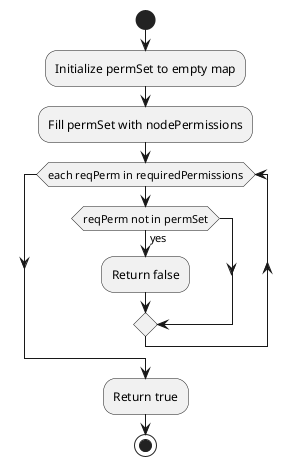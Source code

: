 @startuml
start

:Initialize permSet to empty map;

:Fill permSet with nodePermissions;

while (each reqPerm in requiredPermissions) 
    if (reqPerm not in permSet) then (yes) 
        :Return false;
    endif
endwhile
:Return true;

stop
@enduml
